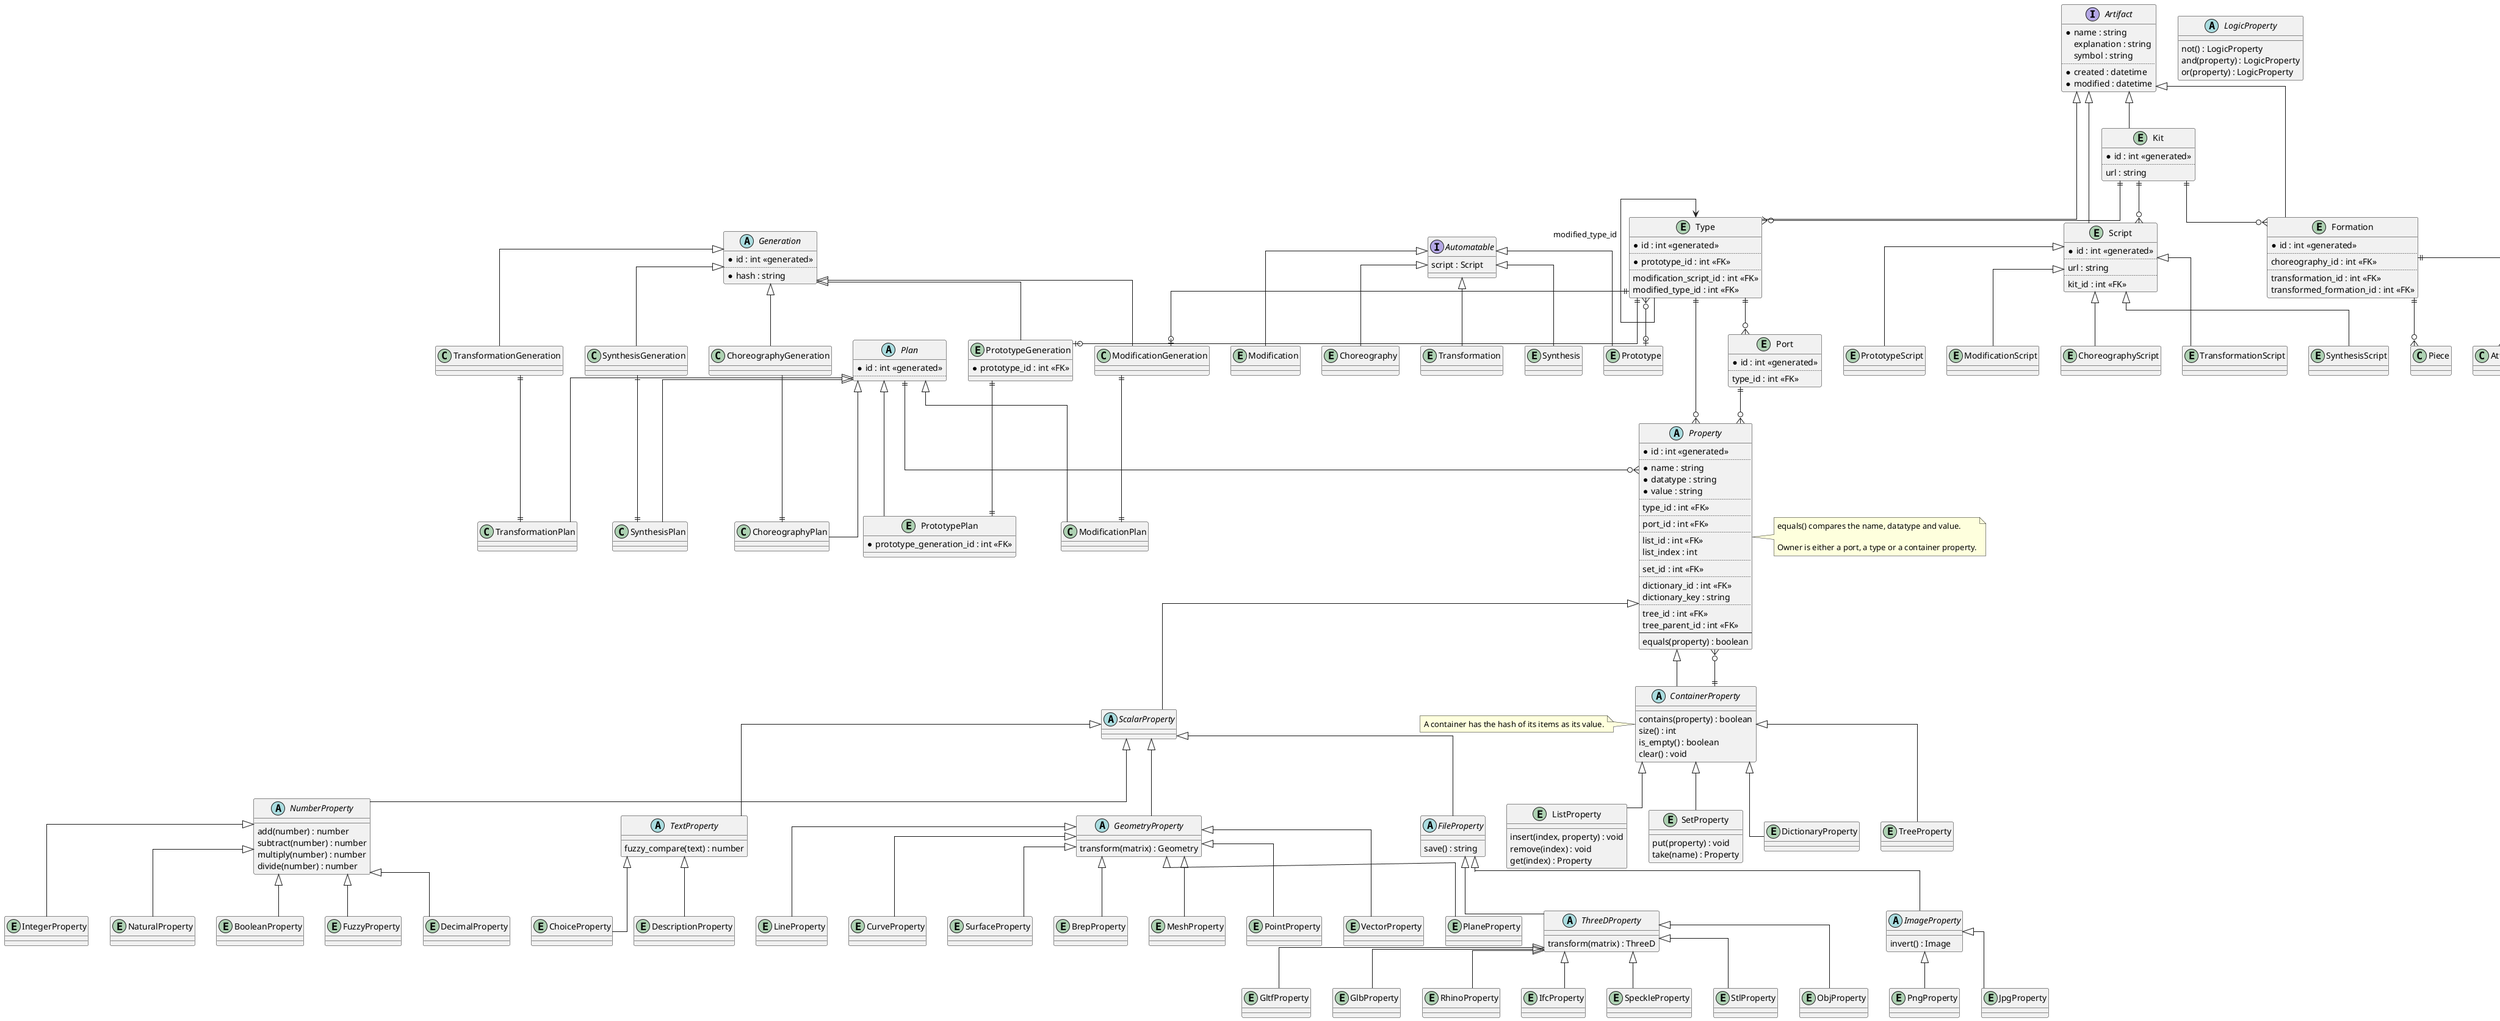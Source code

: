 @startuml "data architecture"
skinparam linetype ortho

interface Artifact {
    *name : string
    explanation : string
    symbol : string
    ..
    *created : datetime
    *modified : datetime
}

interface Automatable {
    script : Script
}

entity Kit {
    *id : int <<generated>> 
    ..
    url : string
}

entity Script {
    *id : int <<generated>> 
    ..
    url : string
    ..
    kit_id : int <<FK>>
}

entity PrototypeScript {
}

entity ModificationScript {
}

entity ChoreographyScript {
}

entity TransformationScript {
}

entity SynthesisScript {
}

abstract Generation{
    *id : int <<generated>>
    ..
    *hash : string
}

entity PrototypeGeneration {
    *prototype_id : int <<FK>>
}

abstract Plan {
    *id : int <<generated>>
    ..
}

entity PrototypePlan {
    *prototype_generation_id : int <<FK>>
}

entity Prototype {
}

entity Modification {
}

entity Choreography {
}

entity Transformation {
}

entity Synthesis {
}

entity Type {
    *id : int <<generated>>
    ..
    *prototype_id : int <<FK>>
    ..
    modification_script_id : int <<FK>>
    modified_type_id : int <<FK>>
}

entity Port {
    *id : int <<generated>>
    ..
    type_id : int <<FK>>
}

abstract Property {
    *id : int <<generated>>
    ..
    *name : string
    *datatype : string
    *value : string
    ..
    type_id : int <<FK>>
    ..
    port_id : int <<FK>>
    ..
    list_id : int <<FK>>
    list_index : int
    ..
    set_id : int <<FK>>
    ..
    dictionary_id : int <<FK>>
    dictionary_key : string
    ..
    tree_id : int <<FK>>
    tree_parent_id : int <<FK>>
    --
    equals(property) : boolean
}
note right of Property
    equals() compares the name, datatype and value.

    Owner is either a port, a type or a container property.
end note

abstract ScalarProperty {
}

abstract NumberProperty {
    add(number) : number
    subtract(number) : number
    multiply(number) : number
    divide(number) : number
}

entity DecimalProperty {
}

entity IntegerProperty {
}

entity NaturalProperty {
}

abstract LogicProperty {
    not() : LogicProperty
    and(property) : LogicProperty
    or(property) : LogicProperty
}

entity BooleanProperty {
}

entity FuzzyProperty {
}

abstract TextProperty {
    fuzzy_compare(text) : number
}

entity DescriptionProperty {
}

entity ChoiceProperty {
}

abstract GeometryProperty {
    transform(matrix) : Geometry
}

entity PointProperty {
}

entity VectorProperty {
}

entity PlaneProperty {
}

entity LineProperty {
}

entity CurveProperty {
}

entity SurfaceProperty {
}

entity BrepProperty {
}

entity MeshProperty {
}

abstract ContainerProperty {
    contains(property) : boolean
    size() : int
    is_empty() : boolean
    clear() : void
}
note left of ContainerProperty
    A container has the hash of its items as its value.
end note


entity ListProperty {
    insert(index, property) : void
    remove(index) : void
    get(index) : Property
}

entity SetProperty {
    put(property) : void
    take(name) : Property
}

entity DictionaryProperty {
}

entity TreeProperty {
}

abstract FileProperty {
    save() : string
}

abstract ImageProperty {
    invert() : Image
}

entity PngProperty {
}

entity JpgProperty {
}

abstract ThreeDProperty {
    transform(matrix) : ThreeD
}

entity StlProperty {
}

entity ObjProperty {
}

entity GltfProperty {
}

entity GlbProperty {
}

entity RhinoProperty {
}

entity IfcProperty {
}

entity SpeckleProperty {
}

entity Formation {
    *id : int <<generated>>
    ..
    choreography_id : int <<FK>>
    ..
    transformation_id : int <<FK>>
    transformed_formation_id : int <<FK>>
}

' --

Kit ||--o{ Script
Kit ||--o{ Type
Kit ||--o{ Formation

' --

Script <|-- PrototypeScript
Script <|-- ModificationScript
Script <|-- ChoreographyScript
Script <|-- TransformationScript
Script <|-- SynthesisScript

' --

Type ||--o{ Port
Type ||--o{ Property
Type }o--o| Prototype
Type ||--o| PrototypeGeneration
Type ||--o| ModificationGeneration
Type <-- Type : modified_type_id

' --

Formation ||--o{ Piece
Formation ||--o{ Attraction


Port ||--o{ Property

' --

Property <|-- ScalarProperty
Property <|-- ContainerProperty

' --

ScalarProperty <|-- NumberProperty
ScalarProperty <|-- TextProperty
ScalarProperty <|-- GeometryProperty
ScalarProperty <|-- FileProperty

ContainerProperty ||--o{ Property
ContainerProperty <|-- ListProperty
ContainerProperty <|-- SetProperty
ContainerProperty <|-- DictionaryProperty
ContainerProperty <|-- TreeProperty

' --

NumberProperty <|-- DecimalProperty
NumberProperty <|-- IntegerProperty
NumberProperty <|-- NaturalProperty
NumberProperty <|-- BooleanProperty
NumberProperty <|-- FuzzyProperty

TextProperty <|-- DescriptionProperty
TextProperty <|-- ChoiceProperty

GeometryProperty <|-- PointProperty
GeometryProperty <|-- VectorProperty
GeometryProperty <|-- PlaneProperty
GeometryProperty <|-- LineProperty
GeometryProperty <|-- CurveProperty
GeometryProperty <|-- SurfaceProperty
GeometryProperty <|-- BrepProperty
GeometryProperty <|-- MeshProperty

FileProperty <|-- ImageProperty
FileProperty <|-- ThreeDProperty

' --

ImageProperty <|-- PngProperty
ImageProperty <|-- JpgProperty

ThreeDProperty <|-- StlProperty
ThreeDProperty <|-- ObjProperty
ThreeDProperty <|-- GltfProperty
ThreeDProperty <|-- GlbProperty
ThreeDProperty <|-- RhinoProperty
ThreeDProperty <|-- IfcProperty
ThreeDProperty <|-- SpeckleProperty

' --

Generation <|-- PrototypeGeneration
Generation <|-- ModificationGeneration
Generation <|-- ChoreographyGeneration
Generation <|-- TransformationGeneration
Generation <|-- SynthesisGeneration

Plan ||--o{ Property
Plan <|-- PrototypePlan
Plan <|-- ModificationPlan
Plan <|-- ChoreographyPlan
Plan <|-- TransformationPlan
Plan <|-- SynthesisPlan

PrototypeGeneration ||--|| PrototypePlan
ModificationGeneration ||--|| ModificationPlan
ChoreographyGeneration ||--|| ChoreographyPlan
TransformationGeneration ||--|| TransformationPlan
SynthesisGeneration ||--|| SynthesisPlan

' --


' --

Artifact <|-- Kit
Artifact <|-- Script
Artifact <|-- Type
Artifact <|-- Formation

Automatable <|-- Prototype
Automatable <|-- Modification
Automatable <|-- Choreography
Automatable <|-- Transformation
Automatable <|-- Synthesis

@enduml